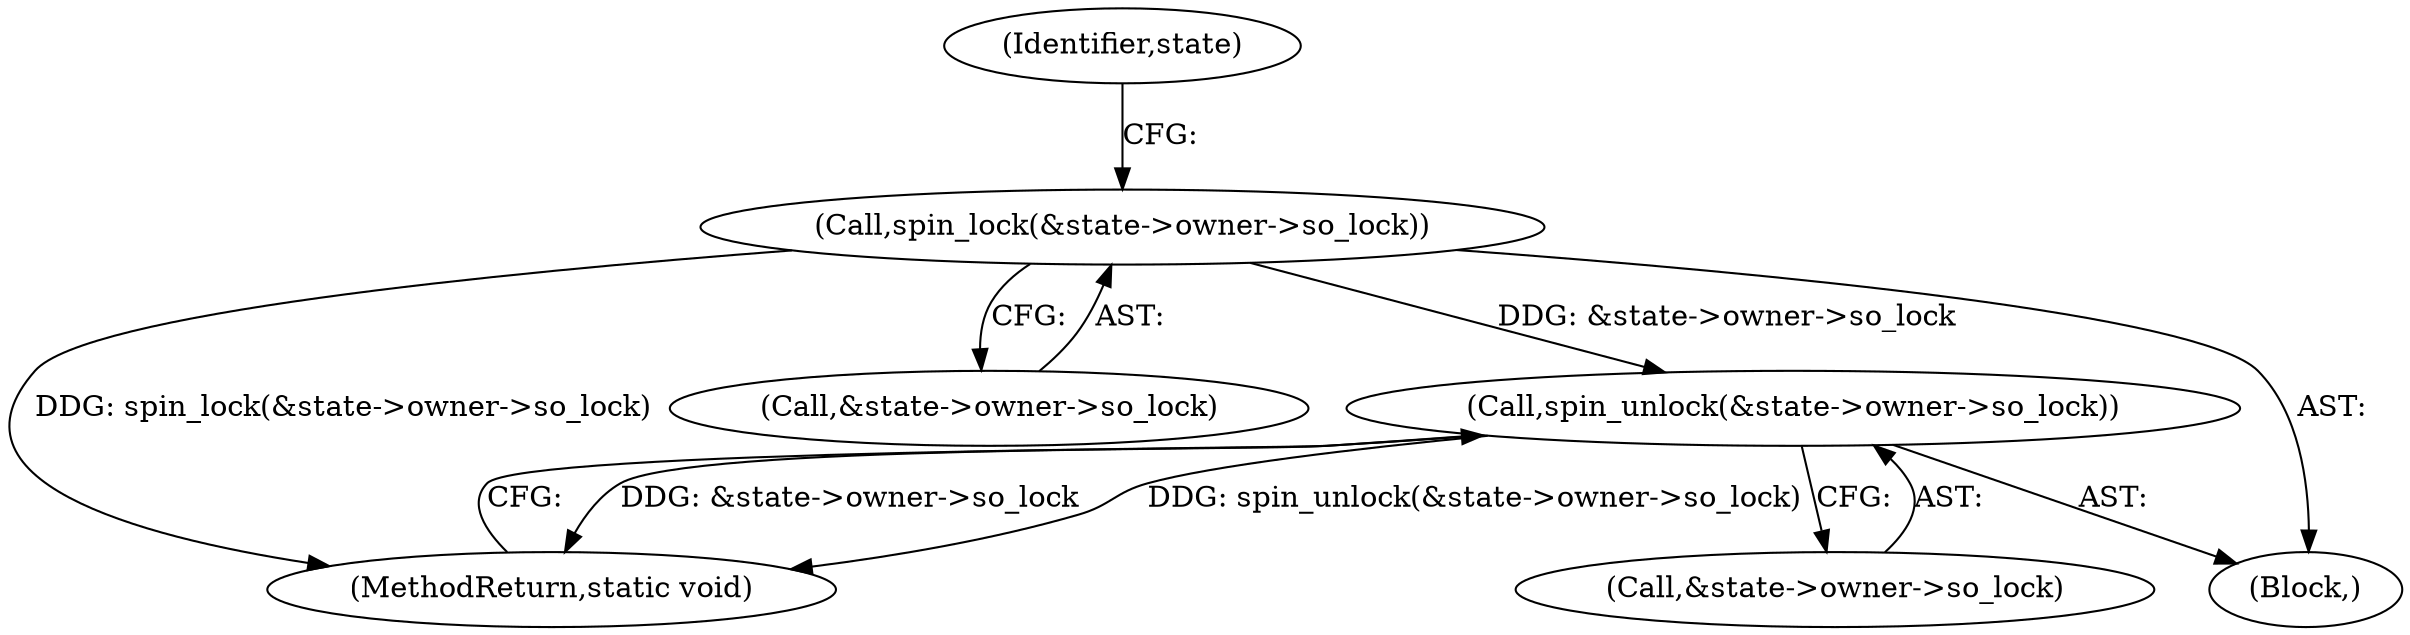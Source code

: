 digraph "0_linux_dc0b027dfadfcb8a5504f7d8052754bf8d501ab9_0@pointer" {
"1000151" [label="(Call,spin_lock(&state->owner->so_lock))"];
"1000161" [label="(Call,spin_unlock(&state->owner->so_lock))"];
"1000151" [label="(Call,spin_lock(&state->owner->so_lock))"];
"1000159" [label="(Identifier,state)"];
"1000152" [label="(Call,&state->owner->so_lock)"];
"1000106" [label="(Block,)"];
"1000168" [label="(MethodReturn,static void)"];
"1000161" [label="(Call,spin_unlock(&state->owner->so_lock))"];
"1000162" [label="(Call,&state->owner->so_lock)"];
"1000151" -> "1000106"  [label="AST: "];
"1000151" -> "1000152"  [label="CFG: "];
"1000152" -> "1000151"  [label="AST: "];
"1000159" -> "1000151"  [label="CFG: "];
"1000151" -> "1000168"  [label="DDG: spin_lock(&state->owner->so_lock)"];
"1000151" -> "1000161"  [label="DDG: &state->owner->so_lock"];
"1000161" -> "1000106"  [label="AST: "];
"1000161" -> "1000162"  [label="CFG: "];
"1000162" -> "1000161"  [label="AST: "];
"1000168" -> "1000161"  [label="CFG: "];
"1000161" -> "1000168"  [label="DDG: &state->owner->so_lock"];
"1000161" -> "1000168"  [label="DDG: spin_unlock(&state->owner->so_lock)"];
}
